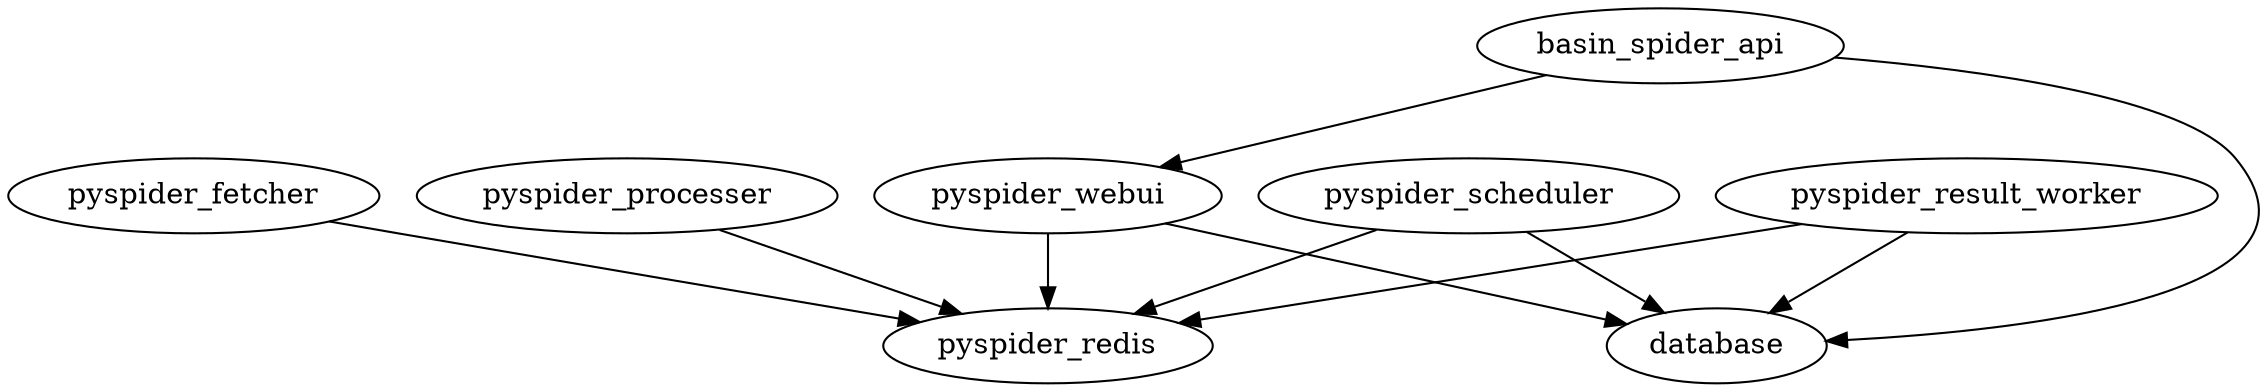digraph graphname{

    basin_spider_api [label="basin_spider_api"]      // node T
    pyspider_webui [label="pyspider_webui"]  // node P
    pyspider_redis [label="pyspider_redis"]
    pyspider_scheduler  [label="pyspider_scheduler"]
    pyspider_fetcher [label="pyspider_fetcher"]
    pyspider_processer [label="pyspider_processer"]
    pyspider_result_worker [label="pyspider_result_worker"]
    DB [label="database"]

    basin_spider_api->pyspider_webui
    pyspider_webui -> DB
    pyspider_scheduler->pyspider_redis
    pyspider_fetcher -> pyspider_redis
    pyspider_processer-> pyspider_redis
    pyspider_result_worker ->pyspider_redis
    pyspider_webui  ->pyspider_redis
    pyspider_result_worker ->DB
    pyspider_scheduler->DB
    basin_spider_api->DB


}





